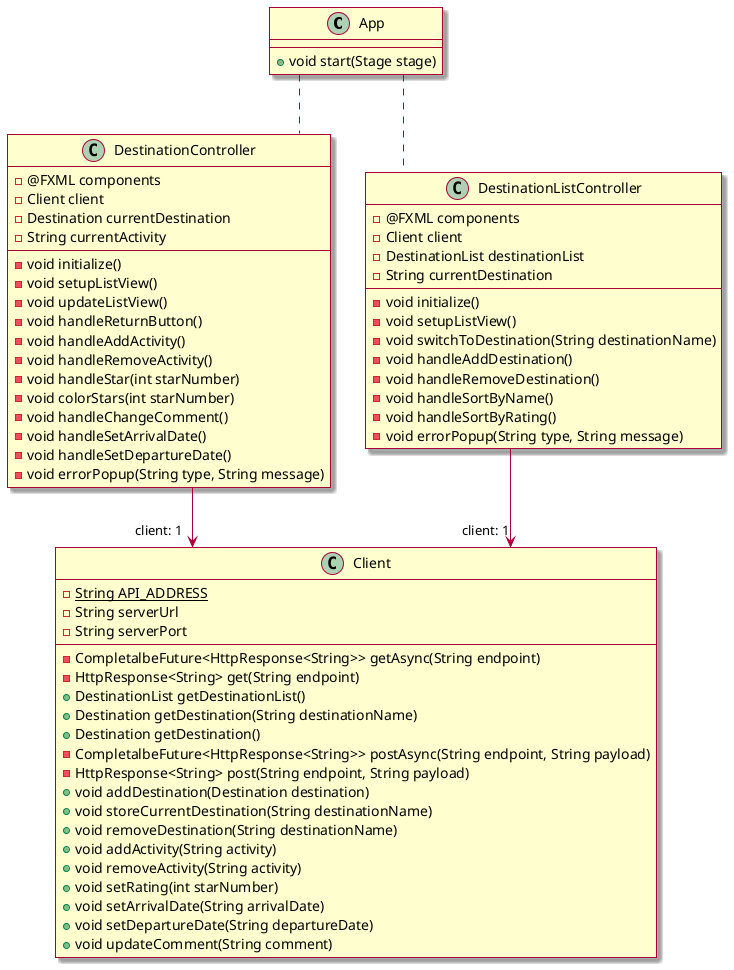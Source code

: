 @startuml cdFxui
skin rose
skinparam linetype ortho

class App {
    + void start(Stage stage)
}

class DestinationController {
    - @FXML components
    - Client client
    - Destination currentDestination
    - String currentActivity

    - void initialize()
    - void setupListView()
    - void updateListView()
    - void handleReturnButton()
    - void handleAddActivity()
    - void handleRemoveActivity()
    - void handleStar(int starNumber)
    - void colorStars(int starNumber)
    - void handleChangeComment()
    - void handleSetArrivalDate()
    - void handleSetDepartureDate()
    - void errorPopup(String type, String message)
}

class DestinationListController {
    - @FXML components
    - Client client
    - DestinationList destinationList
    - String currentDestination

    - void initialize()
    - void setupListView()
    - void switchToDestination(String destinationName)
    - void handleAddDestination()
    - void handleRemoveDestination()
    - void handleSortByName()
    - void handleSortByRating()
    - void errorPopup(String type, String message)
}

class Client {
    - {static} String API_ADDRESS
    - String serverUrl
    - String serverPort
    - CompletalbeFuture<HttpResponse<String>> getAsync(String endpoint)
    - HttpResponse<String> get(String endpoint)
    + DestinationList getDestinationList()
    + Destination getDestination(String destinationName)
    + Destination getDestination()
    - CompletalbeFuture<HttpResponse<String>> postAsync(String endpoint, String payload)
    - HttpResponse<String> post(String endpoint, String payload)
    + void addDestination(Destination destination)
    + void storeCurrentDestination(String destinationName)
    + void removeDestination(String destinationName)
    + void addActivity(String activity)
    + void removeActivity(String activity)
    + void setRating(int starNumber)
    + void setArrivalDate(String arrivalDate)
    + void setDepartureDate(String departureDate)
    + void updateComment(String comment)
}

App .. DestinationController
App .. DestinationListController
DestinationListController --> "client: 1  " Client
DestinationController --> "client: 1 " Client
@enduml